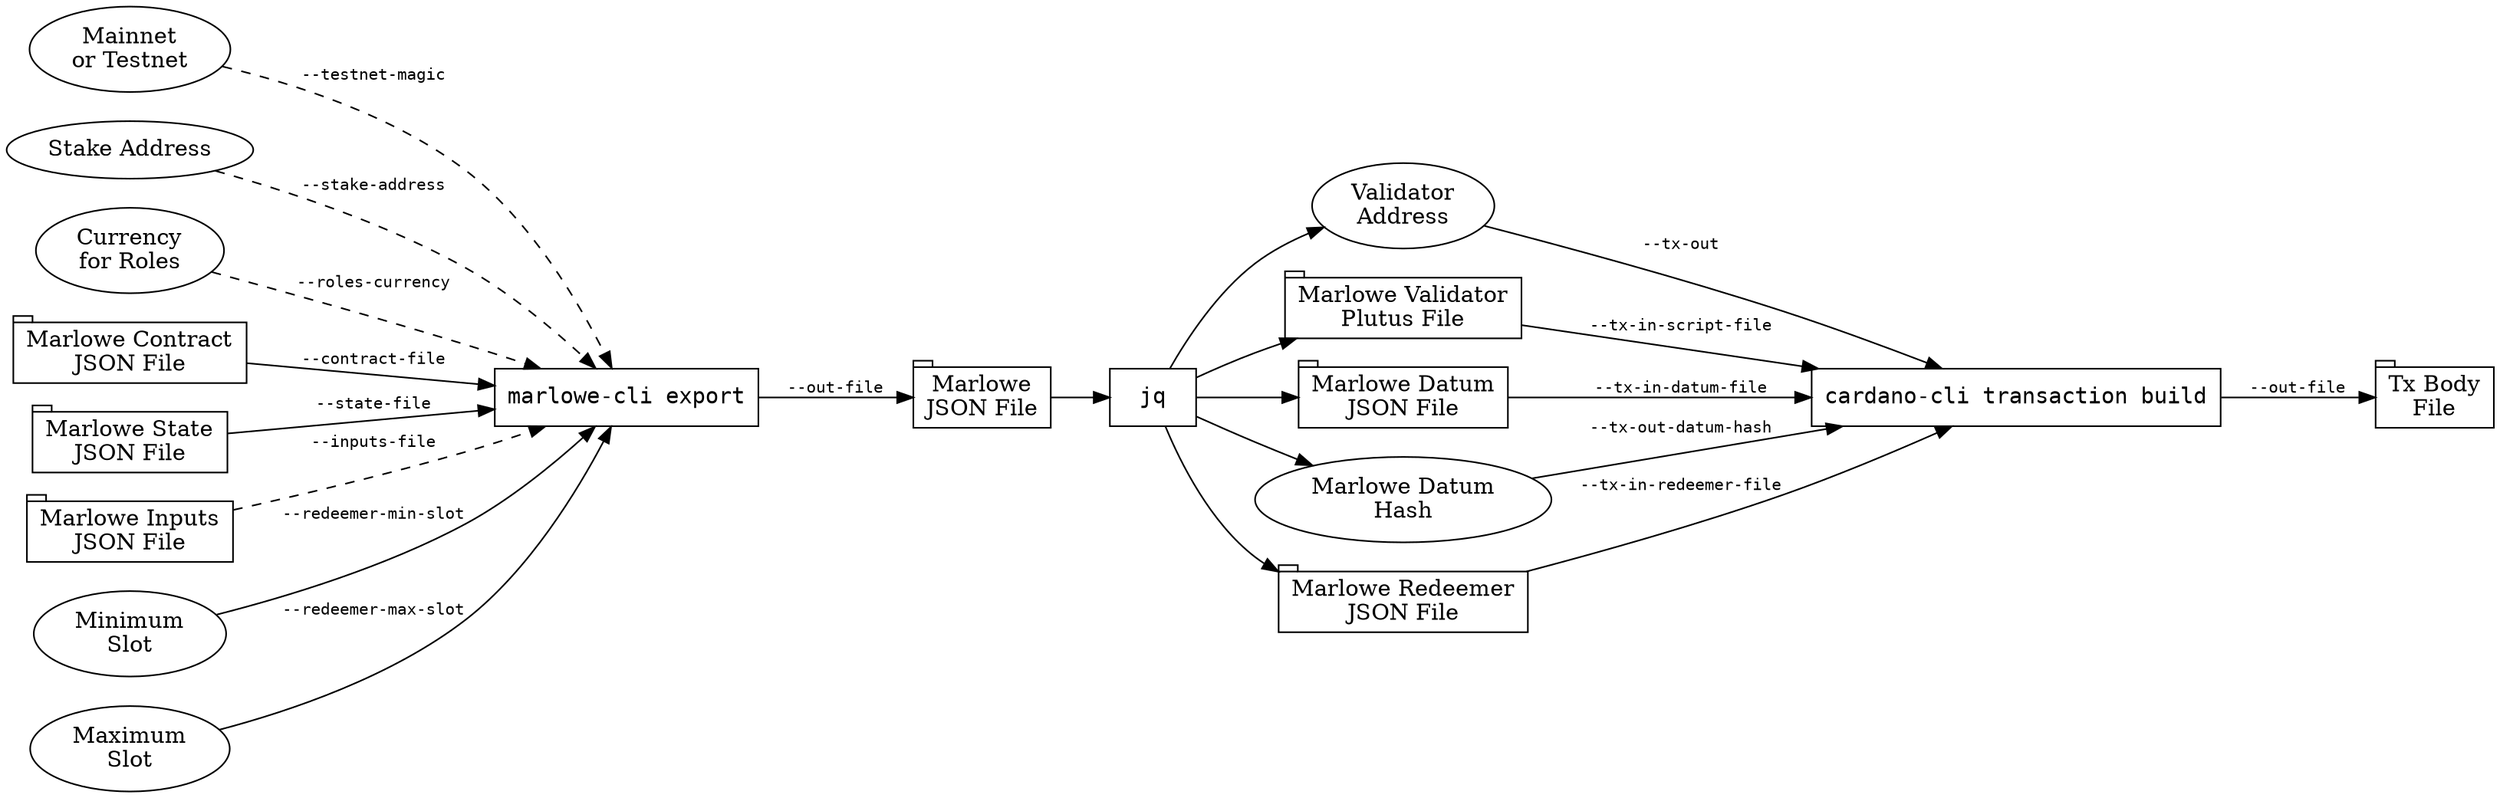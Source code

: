 digraph {

rankdir=LR


Network       [label="Mainnet\nor Testnet"]
StakeAddress  [label="Stake Address"      ]
RolesCurrency [label="Currency\nfor Roles"]

ContractFile  [label="Marlowe Contract\nJSON File", shape=tab]
StateFile     [label="Marlowe State\nJSON File"   , shape=tab]

InputsFile    [label="Marlowe Inputs\nJSON File", shape=tab]
MinSlot       [label="Minimum\nSlot"]
MaxSlot       [label="Maximum\nSlot"]


ExportCommand [label="marlowe-cli export", shape=box, fontname=monospace]

Network       -> ExportCommand [label="--testnet-magic"    , fontname=monospace, fontsize=10, style=dashed]
StakeAddress  -> ExportCommand [label="--stake-address"    , fontname=monospace, fontsize=10, style=dashed]
RolesCurrency -> ExportCommand [label="--roles-currency"   , fontname=monospace, fontsize=10, style=dashed]
ContractFile  -> ExportCommand [label="--contract-file"    , fontname=monospace, fontsize=10]
StateFile     -> ExportCommand [label="--state-file"       , fontname=monospace, fontsize=10]
InputsFile    -> ExportCommand [label="--inputs-file"      , fontname=monospace, fontsize=10, style=dashed]
MinSlot       -> ExportCommand [label="--redeemer-min-slot", fontname=monospace, fontsize=10]
MaxSlot       -> ExportCommand [label="--redeemer-max-slot", fontname=monospace, fontsize=10]


MarloweFile [label="Marlowe\nJSON File", shape=tab]

ExportCommand -> MarloweFile [label="--out-file", fontname=monospace, fontsize=10]


JQ [label="jq", shape=box, fontname=monospace]

MarloweFile -> JQ


ValidatorAddress [label="Validator\nAddress"                       ]
ValidatorFile    [label="Marlowe Validator\nPlutus File", shape=tab]
DatumFile        [label="Marlowe Datum\nJSON File"      , shape=tab]
DatumHash        [label="Marlowe Datum\nHash"                      ]
RedeemerFile     [label="Marlowe Redeemer\nJSON File"   , shape=tab]

JQ -> ValidatorAddress
JQ -> ValidatorFile
JQ -> DatumFile
JQ -> DatumHash
JQ -> RedeemerFile


CardanoCLI [label="cardano-cli transaction build", shape=box, fontname=monospace]

ValidatorAddress -> CardanoCLI [label="--tx-out"             , fontname=monospace, fontsize=10]
ValidatorFile    -> CardanoCLI [label="--tx-in-script-file"  , fontname=monospace, fontsize=10]
DatumFile        -> CardanoCLI [label="--tx-in-datum-file"   , fontname=monospace, fontsize=10]
RedeemerFile     -> CardanoCLI [label="--tx-in-redeemer-file", fontname=monospace, fontsize=10]
DatumHash        -> CardanoCLI [label="--tx-out-datum-hash"  , fontname=monospace, fontsize=10]


TxBodyFile [label="Tx Body\nFile", shape=tab]

CardanoCLI -> TxBodyFile [label="--out-file", fontname=monospace, fontsize=10]

}
